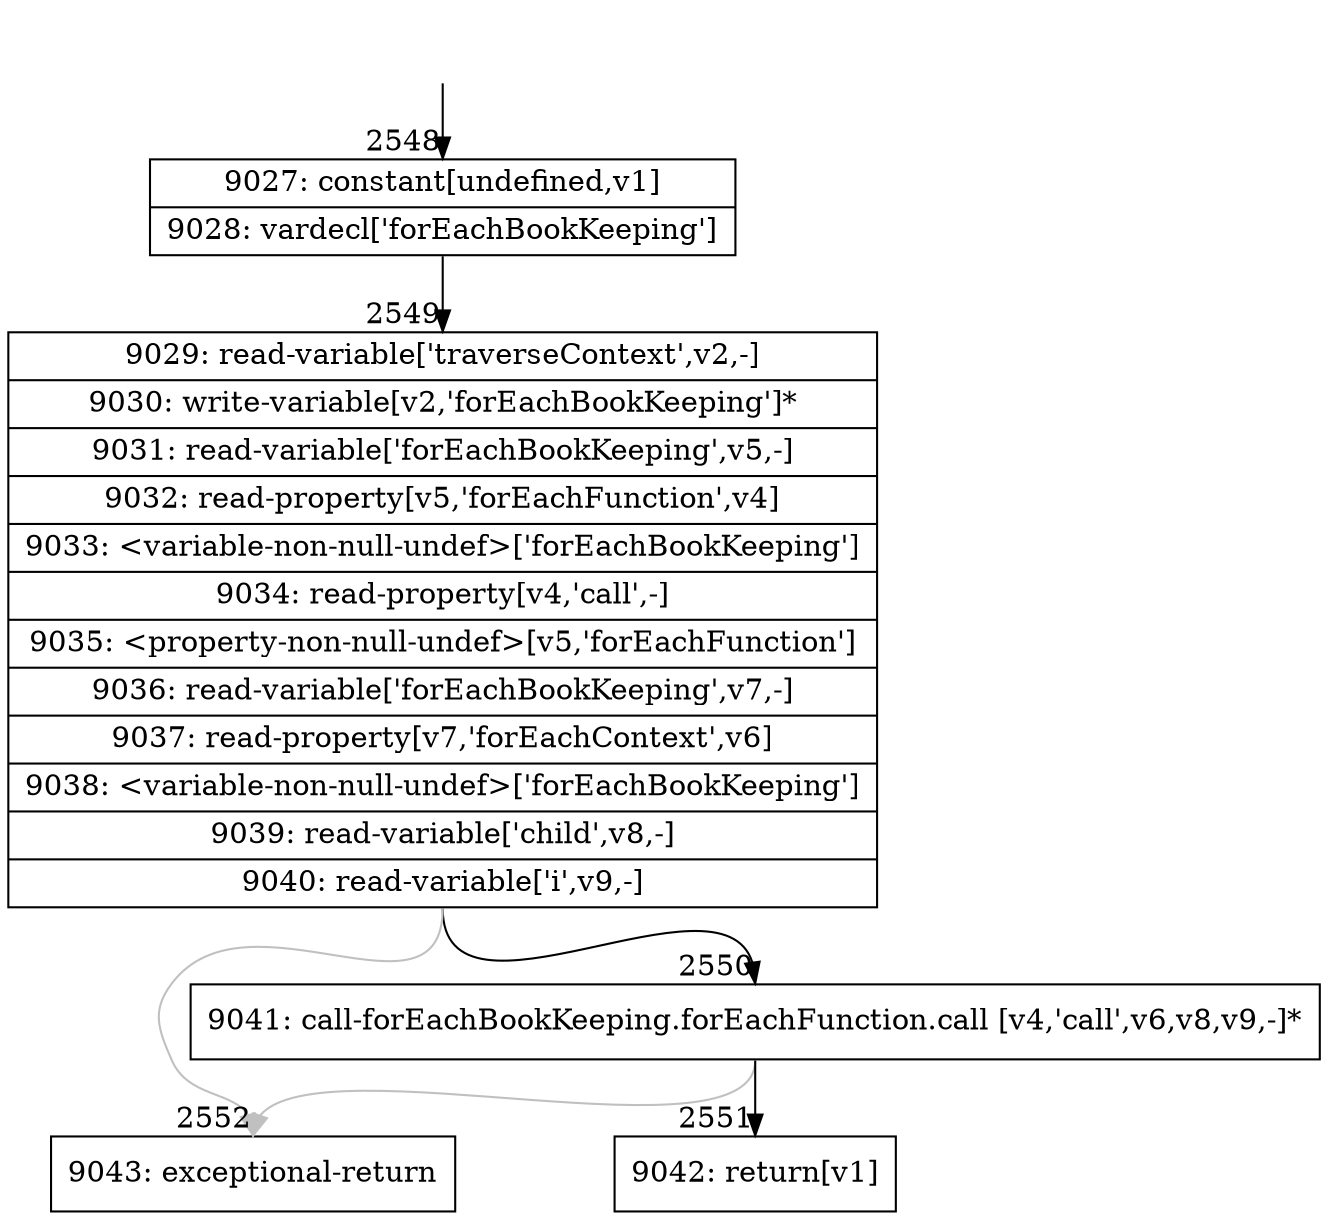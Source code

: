 digraph {
rankdir="TD"
BB_entry185[shape=none,label=""];
BB_entry185 -> BB2548 [tailport=s, headport=n, headlabel="    2548"]
BB2548 [shape=record label="{9027: constant[undefined,v1]|9028: vardecl['forEachBookKeeping']}" ] 
BB2548 -> BB2549 [tailport=s, headport=n, headlabel="      2549"]
BB2549 [shape=record label="{9029: read-variable['traverseContext',v2,-]|9030: write-variable[v2,'forEachBookKeeping']*|9031: read-variable['forEachBookKeeping',v5,-]|9032: read-property[v5,'forEachFunction',v4]|9033: \<variable-non-null-undef\>['forEachBookKeeping']|9034: read-property[v4,'call',-]|9035: \<property-non-null-undef\>[v5,'forEachFunction']|9036: read-variable['forEachBookKeeping',v7,-]|9037: read-property[v7,'forEachContext',v6]|9038: \<variable-non-null-undef\>['forEachBookKeeping']|9039: read-variable['child',v8,-]|9040: read-variable['i',v9,-]}" ] 
BB2549 -> BB2550 [tailport=s, headport=n, headlabel="      2550"]
BB2549 -> BB2552 [tailport=s, headport=n, color=gray, headlabel="      2552"]
BB2550 [shape=record label="{9041: call-forEachBookKeeping.forEachFunction.call [v4,'call',v6,v8,v9,-]*}" ] 
BB2550 -> BB2551 [tailport=s, headport=n, headlabel="      2551"]
BB2550 -> BB2552 [tailport=s, headport=n, color=gray]
BB2551 [shape=record label="{9042: return[v1]}" ] 
BB2552 [shape=record label="{9043: exceptional-return}" ] 
//#$~ 4873
}
